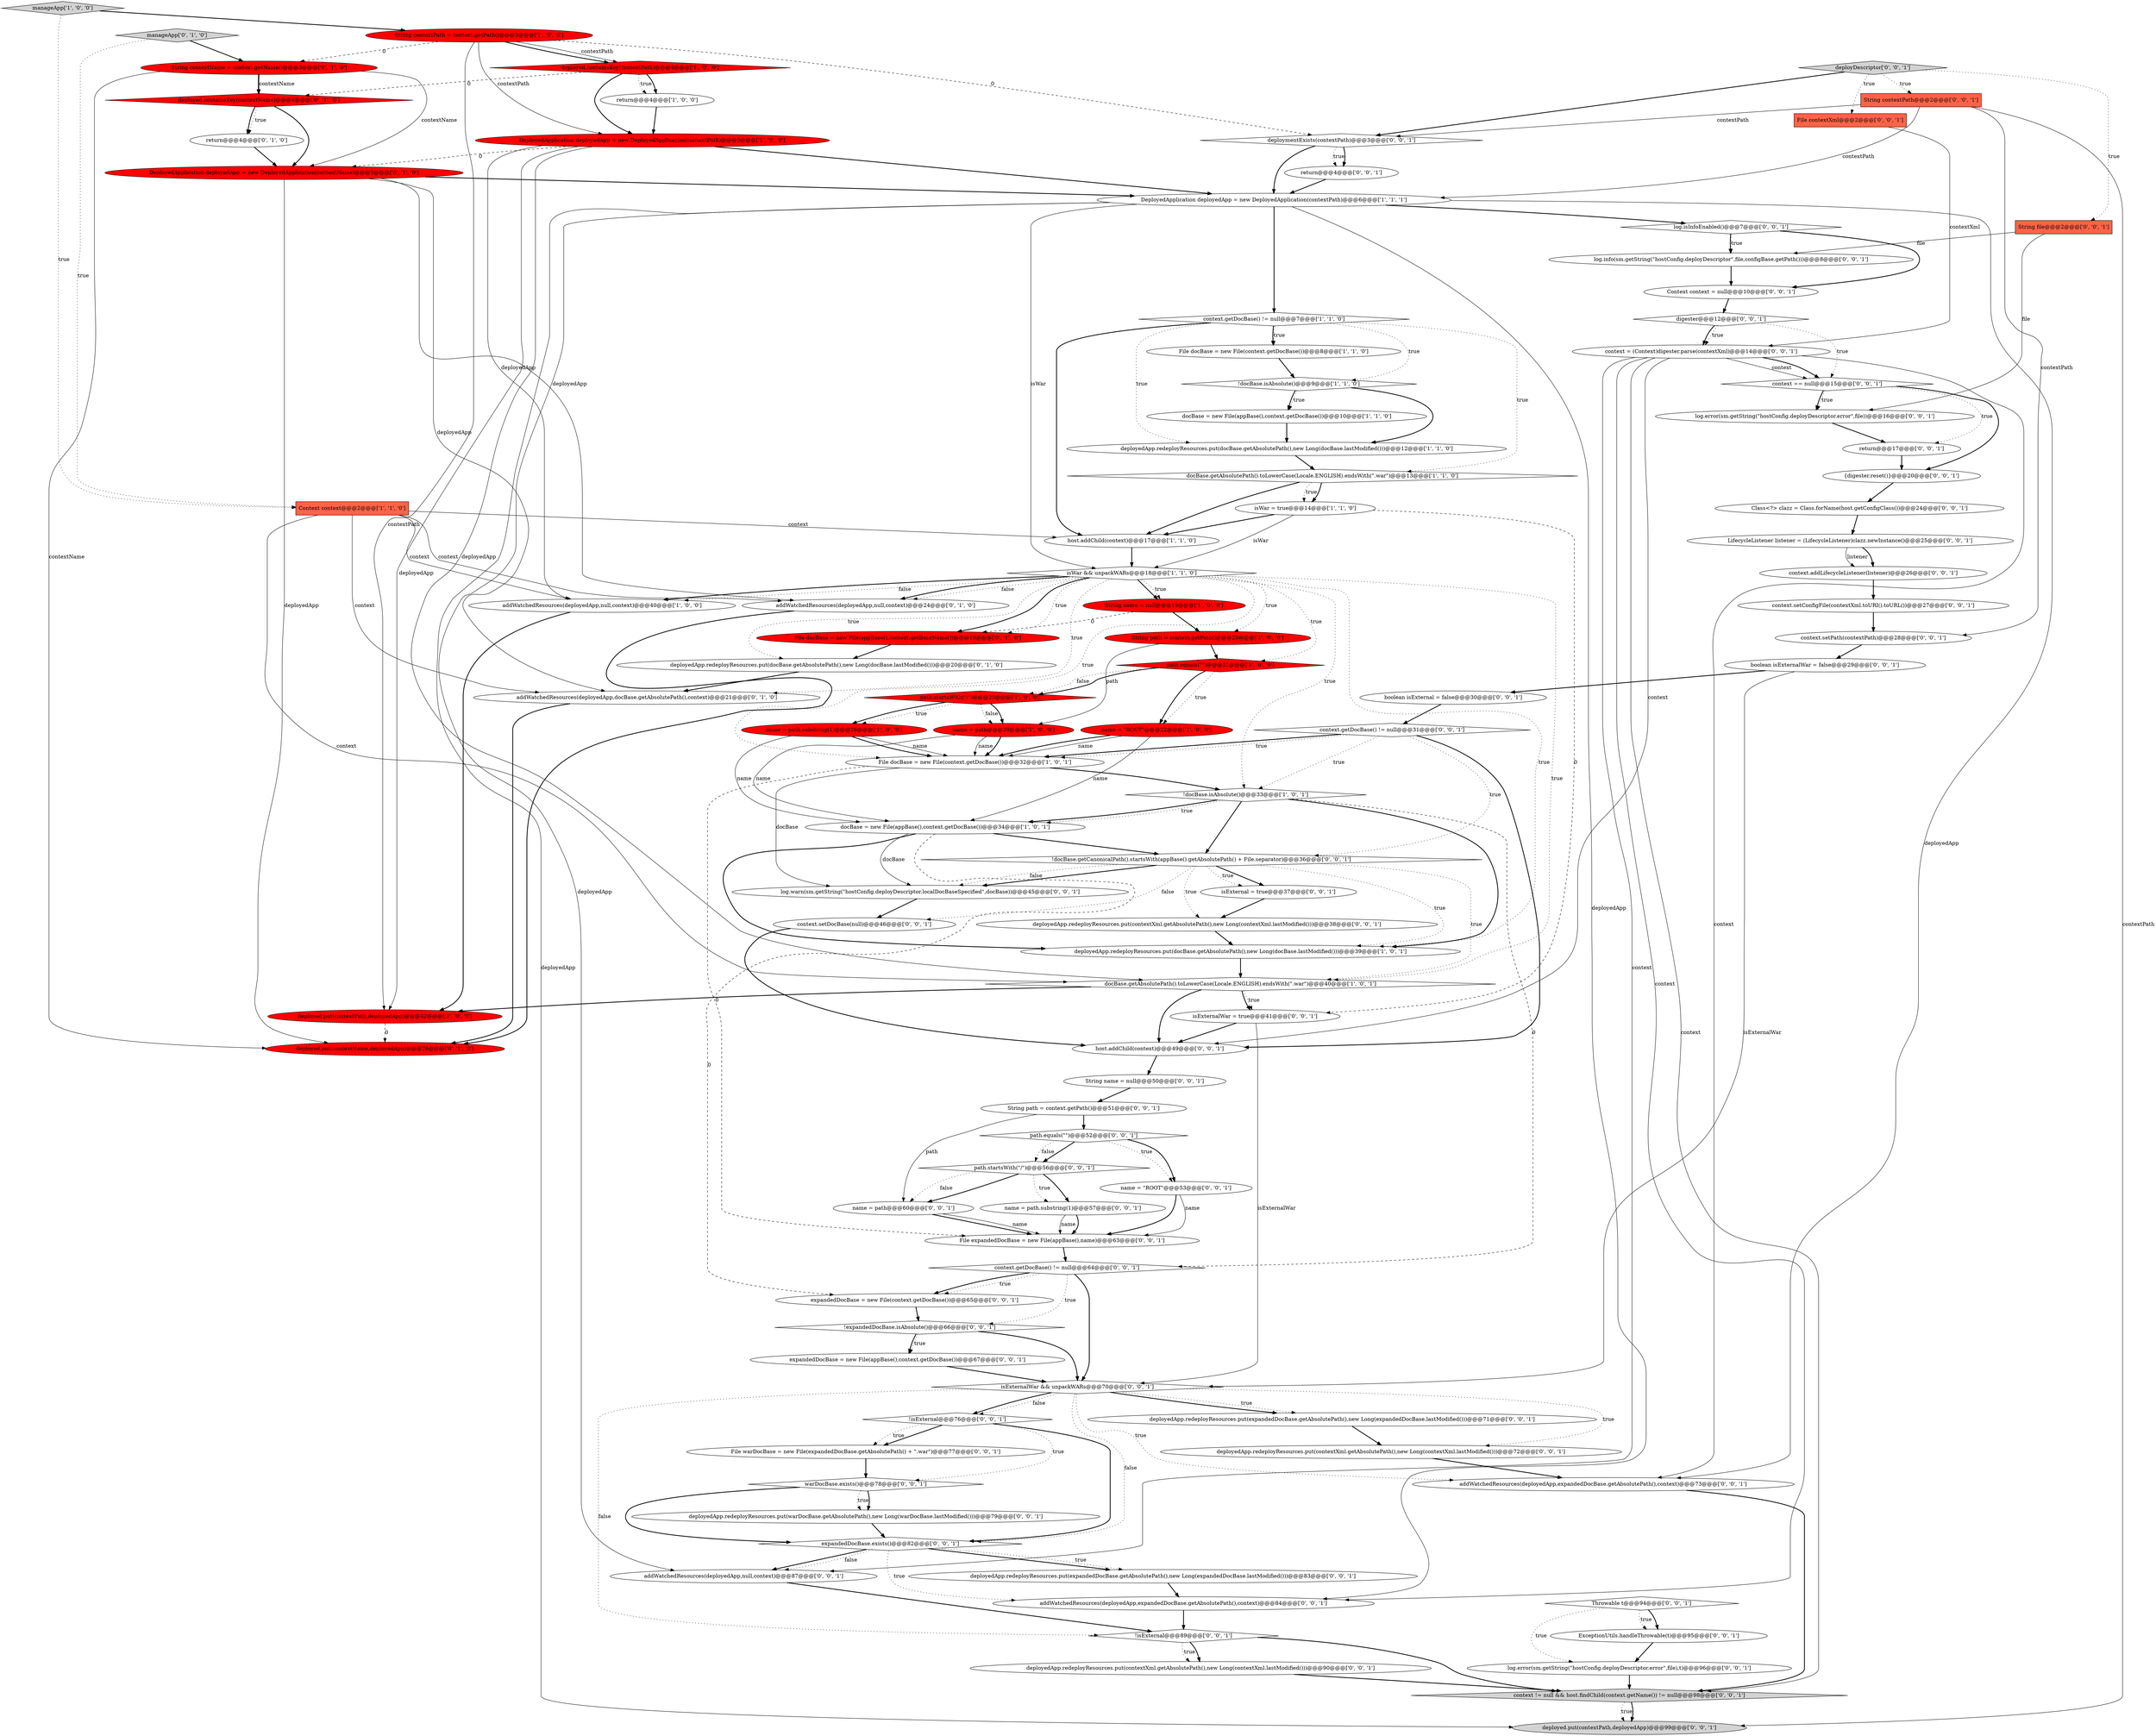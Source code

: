 digraph {
38 [style = filled, label = "DeployedApplication deployedApp = new DeployedApplication(contextName)@@@5@@@['0', '1', '0']", fillcolor = red, shape = ellipse image = "AAA1AAABBB2BBB"];
1 [style = filled, label = "manageApp['1', '0', '0']", fillcolor = lightgray, shape = diamond image = "AAA0AAABBB1BBB"];
39 [style = filled, label = "addWatchedResources(deployedApp,null,context)@@@24@@@['0', '1', '0']", fillcolor = white, shape = ellipse image = "AAA0AAABBB2BBB"];
45 [style = filled, label = "path.equals(\"\")@@@52@@@['0', '0', '1']", fillcolor = white, shape = diamond image = "AAA0AAABBB3BBB"];
30 [style = filled, label = "String contextName = context.getName()@@@3@@@['0', '1', '0']", fillcolor = red, shape = ellipse image = "AAA1AAABBB2BBB"];
35 [style = filled, label = "manageApp['0', '1', '0']", fillcolor = lightgray, shape = diamond image = "AAA0AAABBB2BBB"];
82 [style = filled, label = "deployedApp.redeployResources.put(contextXml.getAbsolutePath(),new Long(contextXml.lastModified()))@@@90@@@['0', '0', '1']", fillcolor = white, shape = ellipse image = "AAA0AAABBB3BBB"];
27 [style = filled, label = "host.addChild(context)@@@17@@@['1', '1', '0']", fillcolor = white, shape = ellipse image = "AAA0AAABBB1BBB"];
34 [style = filled, label = "File docBase = new File(appBase(),context.getBaseName())@@@19@@@['0', '1', '0']", fillcolor = red, shape = ellipse image = "AAA1AAABBB2BBB"];
49 [style = filled, label = "!isExternal@@@89@@@['0', '0', '1']", fillcolor = white, shape = diamond image = "AAA0AAABBB3BBB"];
31 [style = filled, label = "return@@@4@@@['0', '1', '0']", fillcolor = white, shape = ellipse image = "AAA0AAABBB2BBB"];
96 [style = filled, label = "{digester.reset()}@@@20@@@['0', '0', '1']", fillcolor = white, shape = ellipse image = "AAA0AAABBB3BBB"];
26 [style = filled, label = "!docBase.isAbsolute()@@@9@@@['1', '1', '0']", fillcolor = white, shape = diamond image = "AAA0AAABBB1BBB"];
4 [style = filled, label = "docBase = new File(appBase(),context.getDocBase())@@@10@@@['1', '1', '0']", fillcolor = white, shape = ellipse image = "AAA0AAABBB1BBB"];
68 [style = filled, label = "context.setConfigFile(contextXml.toURI().toURL())@@@27@@@['0', '0', '1']", fillcolor = white, shape = ellipse image = "AAA0AAABBB3BBB"];
88 [style = filled, label = "warDocBase.exists()@@@78@@@['0', '0', '1']", fillcolor = white, shape = diamond image = "AAA0AAABBB3BBB"];
13 [style = filled, label = "File docBase = new File(context.getDocBase())@@@8@@@['1', '1', '0']", fillcolor = white, shape = ellipse image = "AAA0AAABBB1BBB"];
75 [style = filled, label = "isExternalWar && unpackWARs@@@70@@@['0', '0', '1']", fillcolor = white, shape = diamond image = "AAA0AAABBB3BBB"];
50 [style = filled, label = "boolean isExternalWar = false@@@29@@@['0', '0', '1']", fillcolor = white, shape = ellipse image = "AAA0AAABBB3BBB"];
14 [style = filled, label = "deployedApp.redeployResources.put(docBase.getAbsolutePath(),new Long(docBase.lastModified()))@@@39@@@['1', '0', '1']", fillcolor = white, shape = ellipse image = "AAA0AAABBB1BBB"];
77 [style = filled, label = "deployedApp.redeployResources.put(contextXml.getAbsolutePath(),new Long(contextXml.lastModified()))@@@38@@@['0', '0', '1']", fillcolor = white, shape = ellipse image = "AAA0AAABBB3BBB"];
9 [style = filled, label = "isWar && unpackWARs@@@18@@@['1', '1', '0']", fillcolor = white, shape = diamond image = "AAA0AAABBB1BBB"];
2 [style = filled, label = "name = path@@@29@@@['1', '0', '0']", fillcolor = red, shape = ellipse image = "AAA1AAABBB1BBB"];
44 [style = filled, label = "deployedApp.redeployResources.put(warDocBase.getAbsolutePath(),new Long(warDocBase.lastModified()))@@@79@@@['0', '0', '1']", fillcolor = white, shape = ellipse image = "AAA0AAABBB3BBB"];
58 [style = filled, label = "context.setDocBase(null)@@@46@@@['0', '0', '1']", fillcolor = white, shape = ellipse image = "AAA0AAABBB3BBB"];
90 [style = filled, label = "addWatchedResources(deployedApp,null,context)@@@87@@@['0', '0', '1']", fillcolor = white, shape = ellipse image = "AAA0AAABBB3BBB"];
11 [style = filled, label = "String path = context.getPath()@@@20@@@['1', '0', '0']", fillcolor = red, shape = ellipse image = "AAA1AAABBB1BBB"];
10 [style = filled, label = "path.startsWith(\"/\")@@@25@@@['1', '0', '0']", fillcolor = red, shape = diamond image = "AAA1AAABBB1BBB"];
73 [style = filled, label = "host.addChild(context)@@@49@@@['0', '0', '1']", fillcolor = white, shape = ellipse image = "AAA0AAABBB3BBB"];
63 [style = filled, label = "name = path@@@60@@@['0', '0', '1']", fillcolor = white, shape = ellipse image = "AAA0AAABBB3BBB"];
65 [style = filled, label = "deployedApp.redeployResources.put(contextXml.getAbsolutePath(),new Long(contextXml.lastModified()))@@@72@@@['0', '0', '1']", fillcolor = white, shape = ellipse image = "AAA0AAABBB3BBB"];
86 [style = filled, label = "isExternal = true@@@37@@@['0', '0', '1']", fillcolor = white, shape = ellipse image = "AAA0AAABBB3BBB"];
15 [style = filled, label = "context.getDocBase() != null@@@7@@@['1', '1', '0']", fillcolor = white, shape = diamond image = "AAA0AAABBB1BBB"];
76 [style = filled, label = "Class<?> clazz = Class.forName(host.getConfigClass())@@@24@@@['0', '0', '1']", fillcolor = white, shape = ellipse image = "AAA0AAABBB3BBB"];
24 [style = filled, label = "DeployedApplication deployedApp = new DeployedApplication(contextPath)@@@5@@@['1', '0', '0']", fillcolor = red, shape = ellipse image = "AAA1AAABBB1BBB"];
59 [style = filled, label = "deployed.put(contextPath,deployedApp)@@@99@@@['0', '0', '1']", fillcolor = lightgray, shape = ellipse image = "AAA0AAABBB3BBB"];
97 [style = filled, label = "name = \"ROOT\"@@@53@@@['0', '0', '1']", fillcolor = white, shape = ellipse image = "AAA0AAABBB3BBB"];
41 [style = filled, label = "context.getDocBase() != null@@@31@@@['0', '0', '1']", fillcolor = white, shape = diamond image = "AAA0AAABBB3BBB"];
100 [style = filled, label = "return@@@17@@@['0', '0', '1']", fillcolor = white, shape = ellipse image = "AAA0AAABBB3BBB"];
66 [style = filled, label = "ExceptionUtils.handleThrowable(t)@@@95@@@['0', '0', '1']", fillcolor = white, shape = ellipse image = "AAA0AAABBB3BBB"];
52 [style = filled, label = "addWatchedResources(deployedApp,expandedDocBase.getAbsolutePath(),context)@@@73@@@['0', '0', '1']", fillcolor = white, shape = ellipse image = "AAA0AAABBB3BBB"];
84 [style = filled, label = "expandedDocBase = new File(appBase(),context.getDocBase())@@@67@@@['0', '0', '1']", fillcolor = white, shape = ellipse image = "AAA0AAABBB3BBB"];
74 [style = filled, label = "expandedDocBase = new File(context.getDocBase())@@@65@@@['0', '0', '1']", fillcolor = white, shape = ellipse image = "AAA0AAABBB3BBB"];
43 [style = filled, label = "!expandedDocBase.isAbsolute()@@@66@@@['0', '0', '1']", fillcolor = white, shape = diamond image = "AAA0AAABBB3BBB"];
25 [style = filled, label = "deployed.containsKey(contextPath)@@@4@@@['1', '0', '0']", fillcolor = red, shape = diamond image = "AAA1AAABBB1BBB"];
81 [style = filled, label = "return@@@4@@@['0', '0', '1']", fillcolor = white, shape = ellipse image = "AAA0AAABBB3BBB"];
21 [style = filled, label = "String name = null@@@19@@@['1', '0', '0']", fillcolor = red, shape = ellipse image = "AAA1AAABBB1BBB"];
64 [style = filled, label = "String name = null@@@50@@@['0', '0', '1']", fillcolor = white, shape = ellipse image = "AAA0AAABBB3BBB"];
99 [style = filled, label = "String file@@@2@@@['0', '0', '1']", fillcolor = tomato, shape = box image = "AAA0AAABBB3BBB"];
80 [style = filled, label = "!isExternal@@@76@@@['0', '0', '1']", fillcolor = white, shape = diamond image = "AAA0AAABBB3BBB"];
61 [style = filled, label = "deploymentExists(contextPath)@@@3@@@['0', '0', '1']", fillcolor = white, shape = diamond image = "AAA0AAABBB3BBB"];
40 [style = filled, label = "addWatchedResources(deployedApp,expandedDocBase.getAbsolutePath(),context)@@@84@@@['0', '0', '1']", fillcolor = white, shape = ellipse image = "AAA0AAABBB3BBB"];
98 [style = filled, label = "context = (Context)digester.parse(contextXml)@@@14@@@['0', '0', '1']", fillcolor = white, shape = ellipse image = "AAA0AAABBB3BBB"];
0 [style = filled, label = "addWatchedResources(deployedApp,null,context)@@@40@@@['1', '0', '0']", fillcolor = white, shape = ellipse image = "AAA0AAABBB1BBB"];
57 [style = filled, label = "log.info(sm.getString(\"hostConfig.deployDescriptor\",file,configBase.getPath()))@@@8@@@['0', '0', '1']", fillcolor = white, shape = ellipse image = "AAA0AAABBB3BBB"];
53 [style = filled, label = "LifecycleListener listener = (LifecycleListener)clazz.newInstance()@@@25@@@['0', '0', '1']", fillcolor = white, shape = ellipse image = "AAA0AAABBB3BBB"];
19 [style = filled, label = "!docBase.isAbsolute()@@@33@@@['1', '0', '1']", fillcolor = white, shape = diamond image = "AAA0AAABBB1BBB"];
72 [style = filled, label = "isExternalWar = true@@@41@@@['0', '0', '1']", fillcolor = white, shape = ellipse image = "AAA0AAABBB3BBB"];
69 [style = filled, label = "digester@@@12@@@['0', '0', '1']", fillcolor = white, shape = diamond image = "AAA0AAABBB3BBB"];
29 [style = filled, label = "Context context@@@2@@@['1', '1', '0']", fillcolor = tomato, shape = box image = "AAA0AAABBB1BBB"];
54 [style = filled, label = "context.addLifecycleListener(listener)@@@26@@@['0', '0', '1']", fillcolor = white, shape = ellipse image = "AAA0AAABBB3BBB"];
94 [style = filled, label = "deployedApp.redeployResources.put(expandedDocBase.getAbsolutePath(),new Long(expandedDocBase.lastModified()))@@@71@@@['0', '0', '1']", fillcolor = white, shape = ellipse image = "AAA0AAABBB3BBB"];
62 [style = filled, label = "deployedApp.redeployResources.put(expandedDocBase.getAbsolutePath(),new Long(expandedDocBase.lastModified()))@@@83@@@['0', '0', '1']", fillcolor = white, shape = ellipse image = "AAA0AAABBB3BBB"];
46 [style = filled, label = "File warDocBase = new File(expandedDocBase.getAbsolutePath() + \".war\")@@@77@@@['0', '0', '1']", fillcolor = white, shape = ellipse image = "AAA0AAABBB3BBB"];
87 [style = filled, label = "log.error(sm.getString(\"hostConfig.deployDescriptor.error\",file),t)@@@96@@@['0', '0', '1']", fillcolor = white, shape = ellipse image = "AAA0AAABBB3BBB"];
42 [style = filled, label = "log.isInfoEnabled()@@@7@@@['0', '0', '1']", fillcolor = white, shape = diamond image = "AAA0AAABBB3BBB"];
60 [style = filled, label = "expandedDocBase.exists()@@@82@@@['0', '0', '1']", fillcolor = white, shape = diamond image = "AAA0AAABBB3BBB"];
67 [style = filled, label = "context == null@@@15@@@['0', '0', '1']", fillcolor = white, shape = diamond image = "AAA0AAABBB3BBB"];
51 [style = filled, label = "!docBase.getCanonicalPath().startsWith(appBase().getAbsolutePath() + File.separator)@@@36@@@['0', '0', '1']", fillcolor = white, shape = diamond image = "AAA0AAABBB3BBB"];
17 [style = filled, label = "isWar = true@@@14@@@['1', '1', '0']", fillcolor = white, shape = ellipse image = "AAA0AAABBB1BBB"];
20 [style = filled, label = "docBase = new File(appBase(),context.getDocBase())@@@34@@@['1', '0', '1']", fillcolor = white, shape = ellipse image = "AAA0AAABBB1BBB"];
79 [style = filled, label = "log.warn(sm.getString(\"hostConfig.deployDescriptor.localDocBaseSpecified\",docBase))@@@45@@@['0', '0', '1']", fillcolor = white, shape = ellipse image = "AAA0AAABBB3BBB"];
8 [style = filled, label = "File docBase = new File(context.getDocBase())@@@32@@@['1', '0', '1']", fillcolor = white, shape = ellipse image = "AAA0AAABBB1BBB"];
71 [style = filled, label = "String contextPath@@@2@@@['0', '0', '1']", fillcolor = tomato, shape = box image = "AAA0AAABBB3BBB"];
32 [style = filled, label = "deployedApp.redeployResources.put(docBase.getAbsolutePath(),new Long(docBase.lastModified()))@@@20@@@['0', '1', '0']", fillcolor = white, shape = ellipse image = "AAA0AAABBB2BBB"];
22 [style = filled, label = "deployed.put(contextPath,deployedApp)@@@42@@@['1', '0', '0']", fillcolor = red, shape = ellipse image = "AAA1AAABBB1BBB"];
70 [style = filled, label = "File contextXml@@@2@@@['0', '0', '1']", fillcolor = tomato, shape = box image = "AAA0AAABBB3BBB"];
55 [style = filled, label = "File expandedDocBase = new File(appBase(),name)@@@63@@@['0', '0', '1']", fillcolor = white, shape = ellipse image = "AAA0AAABBB3BBB"];
28 [style = filled, label = "docBase.getAbsolutePath().toLowerCase(Locale.ENGLISH).endsWith(\".war\")@@@40@@@['1', '0', '1']", fillcolor = white, shape = diamond image = "AAA0AAABBB1BBB"];
93 [style = filled, label = "name = path.substring(1)@@@57@@@['0', '0', '1']", fillcolor = white, shape = ellipse image = "AAA0AAABBB3BBB"];
83 [style = filled, label = "Throwable t@@@94@@@['0', '0', '1']", fillcolor = white, shape = diamond image = "AAA0AAABBB3BBB"];
23 [style = filled, label = "String contextPath = context.getPath()@@@3@@@['1', '0', '0']", fillcolor = red, shape = ellipse image = "AAA1AAABBB1BBB"];
36 [style = filled, label = "deployed.containsKey(contextName)@@@4@@@['0', '1', '0']", fillcolor = red, shape = diamond image = "AAA1AAABBB2BBB"];
16 [style = filled, label = "path.equals(\"\")@@@21@@@['1', '0', '0']", fillcolor = red, shape = diamond image = "AAA1AAABBB1BBB"];
92 [style = filled, label = "String path = context.getPath()@@@51@@@['0', '0', '1']", fillcolor = white, shape = ellipse image = "AAA0AAABBB3BBB"];
47 [style = filled, label = "Context context = null@@@10@@@['0', '0', '1']", fillcolor = white, shape = ellipse image = "AAA0AAABBB3BBB"];
85 [style = filled, label = "context.setPath(contextPath)@@@28@@@['0', '0', '1']", fillcolor = white, shape = ellipse image = "AAA0AAABBB3BBB"];
3 [style = filled, label = "DeployedApplication deployedApp = new DeployedApplication(contextPath)@@@6@@@['1', '1', '1']", fillcolor = white, shape = ellipse image = "AAA0AAABBB1BBB"];
91 [style = filled, label = "deployDescriptor['0', '0', '1']", fillcolor = lightgray, shape = diamond image = "AAA0AAABBB3BBB"];
6 [style = filled, label = "name = path.substring(1)@@@26@@@['1', '0', '0']", fillcolor = red, shape = ellipse image = "AAA1AAABBB1BBB"];
37 [style = filled, label = "addWatchedResources(deployedApp,docBase.getAbsolutePath(),context)@@@21@@@['0', '1', '0']", fillcolor = white, shape = ellipse image = "AAA0AAABBB2BBB"];
5 [style = filled, label = "return@@@4@@@['1', '0', '0']", fillcolor = white, shape = ellipse image = "AAA0AAABBB1BBB"];
7 [style = filled, label = "name = \"ROOT\"@@@22@@@['1', '0', '0']", fillcolor = red, shape = ellipse image = "AAA1AAABBB1BBB"];
18 [style = filled, label = "deployedApp.redeployResources.put(docBase.getAbsolutePath(),new Long(docBase.lastModified()))@@@12@@@['1', '1', '0']", fillcolor = white, shape = ellipse image = "AAA0AAABBB1BBB"];
33 [style = filled, label = "deployed.put(contextName,deployedApp)@@@26@@@['0', '1', '0']", fillcolor = red, shape = ellipse image = "AAA1AAABBB2BBB"];
95 [style = filled, label = "log.error(sm.getString(\"hostConfig.deployDescriptor.error\",file))@@@16@@@['0', '0', '1']", fillcolor = white, shape = ellipse image = "AAA0AAABBB3BBB"];
48 [style = filled, label = "context != null && host.findChild(context.getName()) != null@@@98@@@['0', '0', '1']", fillcolor = lightgray, shape = diamond image = "AAA0AAABBB3BBB"];
78 [style = filled, label = "boolean isExternal = false@@@30@@@['0', '0', '1']", fillcolor = white, shape = ellipse image = "AAA0AAABBB3BBB"];
12 [style = filled, label = "docBase.getAbsolutePath().toLowerCase(Locale.ENGLISH).endsWith(\".war\")@@@13@@@['1', '1', '0']", fillcolor = white, shape = diamond image = "AAA0AAABBB1BBB"];
89 [style = filled, label = "path.startsWith(\"/\")@@@56@@@['0', '0', '1']", fillcolor = white, shape = diamond image = "AAA0AAABBB3BBB"];
56 [style = filled, label = "context.getDocBase() != null@@@64@@@['0', '0', '1']", fillcolor = white, shape = diamond image = "AAA0AAABBB3BBB"];
45->89 [style = bold, label=""];
30->38 [style = solid, label="contextName"];
67->96 [style = bold, label=""];
40->49 [style = bold, label=""];
97->55 [style = solid, label="name"];
28->72 [style = dotted, label="true"];
32->37 [style = bold, label=""];
45->97 [style = dotted, label="true"];
81->3 [style = bold, label=""];
54->68 [style = bold, label=""];
41->8 [style = bold, label=""];
23->61 [style = dashed, label="0"];
27->9 [style = bold, label=""];
42->57 [style = dotted, label="true"];
16->7 [style = bold, label=""];
9->0 [style = dotted, label="false"];
49->48 [style = bold, label=""];
47->69 [style = bold, label=""];
10->2 [style = dotted, label="false"];
14->28 [style = bold, label=""];
30->36 [style = bold, label=""];
9->37 [style = dotted, label="true"];
51->79 [style = dotted, label="false"];
56->43 [style = dotted, label="true"];
75->94 [style = bold, label=""];
91->71 [style = dotted, label="true"];
53->54 [style = bold, label=""];
29->39 [style = solid, label="context"];
7->8 [style = bold, label=""];
60->90 [style = bold, label=""];
89->93 [style = bold, label=""];
51->86 [style = bold, label=""];
58->73 [style = bold, label=""];
51->77 [style = dotted, label="true"];
1->23 [style = bold, label=""];
85->50 [style = bold, label=""];
16->7 [style = dotted, label="true"];
78->41 [style = bold, label=""];
98->67 [style = solid, label="context"];
63->55 [style = bold, label=""];
61->3 [style = bold, label=""];
67->100 [style = dotted, label="true"];
56->74 [style = dotted, label="true"];
25->36 [style = dashed, label="0"];
3->90 [style = solid, label="deployedApp"];
63->55 [style = solid, label="name"];
80->60 [style = bold, label=""];
72->73 [style = bold, label=""];
2->8 [style = solid, label="name"];
71->61 [style = solid, label="contextPath"];
71->3 [style = solid, label="contextPath"];
64->92 [style = bold, label=""];
9->21 [style = bold, label=""];
49->82 [style = dotted, label="true"];
96->76 [style = bold, label=""];
41->51 [style = dotted, label="true"];
98->90 [style = solid, label="context"];
34->32 [style = bold, label=""];
17->27 [style = bold, label=""];
62->40 [style = bold, label=""];
37->33 [style = bold, label=""];
26->4 [style = dotted, label="true"];
90->49 [style = bold, label=""];
9->32 [style = dotted, label="true"];
15->26 [style = dotted, label="true"];
9->28 [style = dotted, label="true"];
75->52 [style = dotted, label="true"];
50->75 [style = solid, label="isExternalWar"];
8->55 [style = dashed, label="0"];
16->10 [style = dotted, label="false"];
11->16 [style = bold, label=""];
23->25 [style = bold, label=""];
30->36 [style = solid, label="contextName"];
83->66 [style = bold, label=""];
15->13 [style = bold, label=""];
12->17 [style = dotted, label="true"];
9->39 [style = bold, label=""];
10->6 [style = dotted, label="true"];
67->95 [style = bold, label=""];
69->98 [style = dotted, label="true"];
23->24 [style = solid, label="contextPath"];
48->59 [style = dotted, label="true"];
28->73 [style = bold, label=""];
19->20 [style = bold, label=""];
36->31 [style = bold, label=""];
15->18 [style = dotted, label="true"];
51->79 [style = bold, label=""];
60->62 [style = bold, label=""];
88->44 [style = dotted, label="true"];
18->12 [style = bold, label=""];
24->28 [style = solid, label="deployedApp"];
86->77 [style = bold, label=""];
92->63 [style = solid, label="path"];
82->48 [style = bold, label=""];
75->60 [style = dotted, label="false"];
4->18 [style = bold, label=""];
20->14 [style = bold, label=""];
6->20 [style = solid, label="name"];
98->52 [style = solid, label="context"];
60->62 [style = dotted, label="true"];
49->82 [style = bold, label=""];
9->21 [style = dotted, label="true"];
26->4 [style = bold, label=""];
36->31 [style = dotted, label="true"];
89->63 [style = bold, label=""];
74->43 [style = bold, label=""];
29->27 [style = solid, label="context"];
93->55 [style = bold, label=""];
15->13 [style = dotted, label="true"];
9->8 [style = dotted, label="true"];
25->24 [style = bold, label=""];
25->5 [style = dotted, label="true"];
91->99 [style = dotted, label="true"];
21->11 [style = bold, label=""];
3->52 [style = solid, label="deployedApp"];
30->33 [style = solid, label="contextName"];
99->57 [style = solid, label="file"];
9->39 [style = dotted, label="false"];
52->48 [style = bold, label=""];
3->59 [style = solid, label="deployedApp"];
29->28 [style = solid, label="context"];
67->95 [style = dotted, label="true"];
69->98 [style = bold, label=""];
56->75 [style = bold, label=""];
15->12 [style = dotted, label="true"];
76->53 [style = bold, label=""];
45->89 [style = dotted, label="false"];
10->2 [style = bold, label=""];
73->64 [style = bold, label=""];
97->55 [style = bold, label=""];
29->0 [style = solid, label="context"];
43->75 [style = bold, label=""];
89->63 [style = dotted, label="false"];
75->49 [style = dotted, label="false"];
92->45 [style = bold, label=""];
24->3 [style = bold, label=""];
60->40 [style = dotted, label="true"];
51->28 [style = dotted, label="true"];
28->72 [style = bold, label=""];
91->70 [style = dotted, label="true"];
87->48 [style = bold, label=""];
41->73 [style = bold, label=""];
51->14 [style = dotted, label="true"];
35->29 [style = dotted, label="true"];
43->84 [style = dotted, label="true"];
3->40 [style = solid, label="deployedApp"];
89->93 [style = dotted, label="true"];
95->100 [style = bold, label=""];
21->34 [style = dashed, label="0"];
71->85 [style = solid, label="contextPath"];
38->39 [style = solid, label="deployedApp"];
9->11 [style = dotted, label="true"];
22->33 [style = dashed, label="0"];
24->22 [style = solid, label="deployedApp"];
12->17 [style = bold, label=""];
42->47 [style = bold, label=""];
51->58 [style = dotted, label="false"];
38->37 [style = solid, label="deployedApp"];
31->38 [style = bold, label=""];
98->73 [style = solid, label="context"];
70->98 [style = solid, label="contextXml"];
8->79 [style = solid, label="docBase"];
51->86 [style = dotted, label="true"];
10->6 [style = bold, label=""];
38->3 [style = bold, label=""];
3->42 [style = bold, label=""];
66->87 [style = bold, label=""];
39->33 [style = bold, label=""];
80->88 [style = dotted, label="true"];
75->94 [style = dotted, label="true"];
88->60 [style = bold, label=""];
6->8 [style = solid, label="name"];
68->85 [style = bold, label=""];
9->19 [style = dotted, label="true"];
19->14 [style = bold, label=""];
65->52 [style = bold, label=""];
2->20 [style = solid, label="name"];
13->26 [style = bold, label=""];
42->57 [style = bold, label=""];
99->95 [style = solid, label="file"];
5->24 [style = bold, label=""];
20->51 [style = bold, label=""];
56->74 [style = bold, label=""];
25->5 [style = bold, label=""];
41->8 [style = dotted, label="true"];
9->16 [style = dotted, label="true"];
29->37 [style = solid, label="context"];
57->47 [style = bold, label=""];
19->51 [style = bold, label=""];
71->59 [style = solid, label="contextPath"];
24->0 [style = solid, label="deployedApp"];
35->30 [style = bold, label=""];
12->27 [style = bold, label=""];
41->19 [style = dotted, label="true"];
28->22 [style = bold, label=""];
88->44 [style = bold, label=""];
46->88 [style = bold, label=""];
23->22 [style = solid, label="contextPath"];
48->59 [style = bold, label=""];
75->80 [style = bold, label=""];
79->58 [style = bold, label=""];
93->55 [style = solid, label="name"];
44->60 [style = bold, label=""];
9->0 [style = bold, label=""];
17->72 [style = dashed, label="0"];
69->67 [style = dotted, label="true"];
98->67 [style = bold, label=""];
19->56 [style = dashed, label="0"];
77->14 [style = bold, label=""];
16->10 [style = bold, label=""];
8->19 [style = bold, label=""];
19->20 [style = dotted, label="true"];
45->97 [style = bold, label=""];
7->20 [style = solid, label="name"];
84->75 [style = bold, label=""];
100->96 [style = bold, label=""];
3->15 [style = bold, label=""];
75->65 [style = dotted, label="true"];
98->40 [style = solid, label="context"];
83->87 [style = dotted, label="true"];
11->2 [style = solid, label="path"];
20->79 [style = solid, label="docBase"];
60->90 [style = dotted, label="false"];
20->74 [style = dashed, label="0"];
9->14 [style = dotted, label="true"];
55->56 [style = bold, label=""];
3->9 [style = solid, label="isWar"];
43->84 [style = bold, label=""];
80->46 [style = bold, label=""];
1->29 [style = dotted, label="true"];
23->25 [style = solid, label="contextPath"];
61->81 [style = dotted, label="true"];
38->33 [style = solid, label="deployedApp"];
83->66 [style = dotted, label="true"];
9->34 [style = dotted, label="true"];
50->78 [style = bold, label=""];
0->22 [style = bold, label=""];
94->65 [style = bold, label=""];
6->8 [style = bold, label=""];
23->30 [style = dashed, label="0"];
91->61 [style = bold, label=""];
72->75 [style = solid, label="isExternalWar"];
17->9 [style = solid, label="isWar"];
61->81 [style = bold, label=""];
36->38 [style = bold, label=""];
53->54 [style = solid, label="listener"];
15->27 [style = bold, label=""];
75->80 [style = dotted, label="false"];
98->48 [style = solid, label="context"];
7->8 [style = solid, label="name"];
24->38 [style = dashed, label="0"];
2->8 [style = bold, label=""];
80->46 [style = dotted, label="true"];
26->18 [style = bold, label=""];
9->34 [style = bold, label=""];
}
